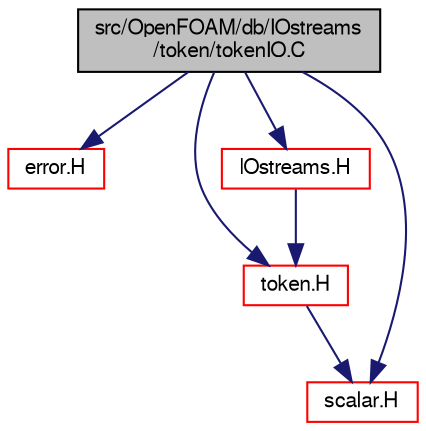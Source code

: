 digraph "src/OpenFOAM/db/IOstreams/token/tokenIO.C"
{
  bgcolor="transparent";
  edge [fontname="FreeSans",fontsize="10",labelfontname="FreeSans",labelfontsize="10"];
  node [fontname="FreeSans",fontsize="10",shape=record];
  Node0 [label="src/OpenFOAM/db/IOstreams\l/token/tokenIO.C",height=0.2,width=0.4,color="black", fillcolor="grey75", style="filled", fontcolor="black"];
  Node0 -> Node1 [color="midnightblue",fontsize="10",style="solid",fontname="FreeSans"];
  Node1 [label="error.H",height=0.2,width=0.4,color="red",URL="$a08924.html"];
  Node0 -> Node38 [color="midnightblue",fontsize="10",style="solid",fontname="FreeSans"];
  Node38 [label="token.H",height=0.2,width=0.4,color="red",URL="$a09221.html"];
  Node38 -> Node21 [color="midnightblue",fontsize="10",style="solid",fontname="FreeSans"];
  Node21 [label="scalar.H",height=0.2,width=0.4,color="red",URL="$a12533.html"];
  Node0 -> Node55 [color="midnightblue",fontsize="10",style="solid",fontname="FreeSans"];
  Node55 [label="IOstreams.H",height=0.2,width=0.4,color="red",URL="$a09104.html",tooltip="Useful combination of include files which define Sin, Sout and Serr and the use of IO streams general..."];
  Node55 -> Node38 [color="midnightblue",fontsize="10",style="solid",fontname="FreeSans"];
  Node0 -> Node21 [color="midnightblue",fontsize="10",style="solid",fontname="FreeSans"];
}
